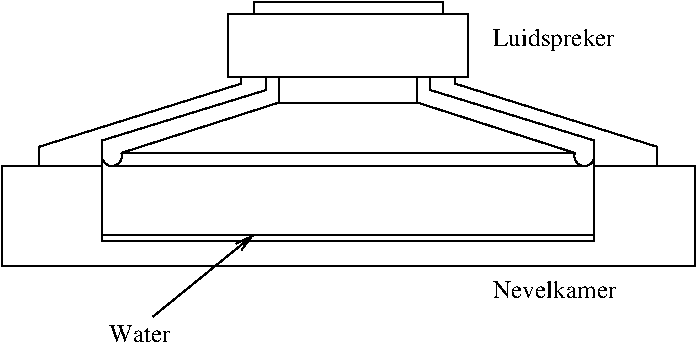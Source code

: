 #FIG 3.2  Produced by xfig version 3.2.5a
Landscape
Center
Metric
A4      
100.00
Single
-2
1200 2
5 1 0 1 0 7 50 -1 -1 0.000 0 0 0 0 1687.500 1372.500 1755 1350 1710 1440 1620 1350
5 1 0 1 0 7 50 -1 -1 0.000 0 1 0 0 5062.500 1372.500 4995 1350 5040 1440 5130 1350
2 1 0 1 0 7 50 -1 -1 0.000 0 0 -1 0 0 9
	 1620 1440 1620 1980 5130 1980 5130 1440 5850 1440 5850 2160
	 900 2160 900 1440 1620 1440
2 1 0 1 0 7 50 -1 -1 0.000 0 0 -1 0 0 10
	 1170 1350 1170 1440 1620 1440 1620 1260 2790 900 2790 810
	 2610 810 2610 855 1170 1305 1170 1350
2 1 0 1 0 7 50 -1 -1 0.000 0 0 -1 0 0 10
	 5580 1350 5580 1440 5130 1440 5130 1260 3960 900 3960 810
	 4140 810 4140 855 5580 1305 5580 1350
2 2 0 1 0 7 50 -1 -1 0.000 0 0 -1 0 0 5
	 2520 810 4230 810 4230 360 2520 360 2520 810
2 2 0 1 0 7 50 -1 -1 0.000 0 0 -1 0 0 5
	 2700 360 4050 360 4050 270 2700 270 2700 360
2 1 0 1 0 7 50 -1 -1 0.000 0 0 -1 0 0 4
	 2880 810 2880 990 3870 990 3870 810
2 1 0 1 0 7 50 -1 -1 0.000 0 0 -1 0 0 2
	 2880 990 1755 1350
2 1 0 1 0 7 50 -1 -1 0.000 0 0 -1 0 0 2
	 3870 990 4995 1350
2 1 0 1 0 7 50 -1 -1 0.000 0 0 -1 0 0 2
	 1755 1350 4995 1350
2 1 0 1 0 7 50 -1 -1 0.000 0 0 -1 0 0 2
	 1710 1440 5040 1440
2 1 0 1 0 7 50 -1 -1 0.000 0 0 -1 0 0 2
	 1620 1935 5130 1935
2 1 0 1 0 7 50 -1 -1 0.000 0 0 7 0 1 2
	0 0 1.00 60.00 120.00
	 2700 1935 1980 2520
4 0 0 50 -1 0 12 0.0000 4 180 975 4410 585 Luidspreker\001
4 0 0 50 -1 0 12 0.0000 4 135 975 4410 2385 Nevelkamer\001
4 0 0 50 -1 0 12 0.0000 4 135 480 1665 2700 Water\001
